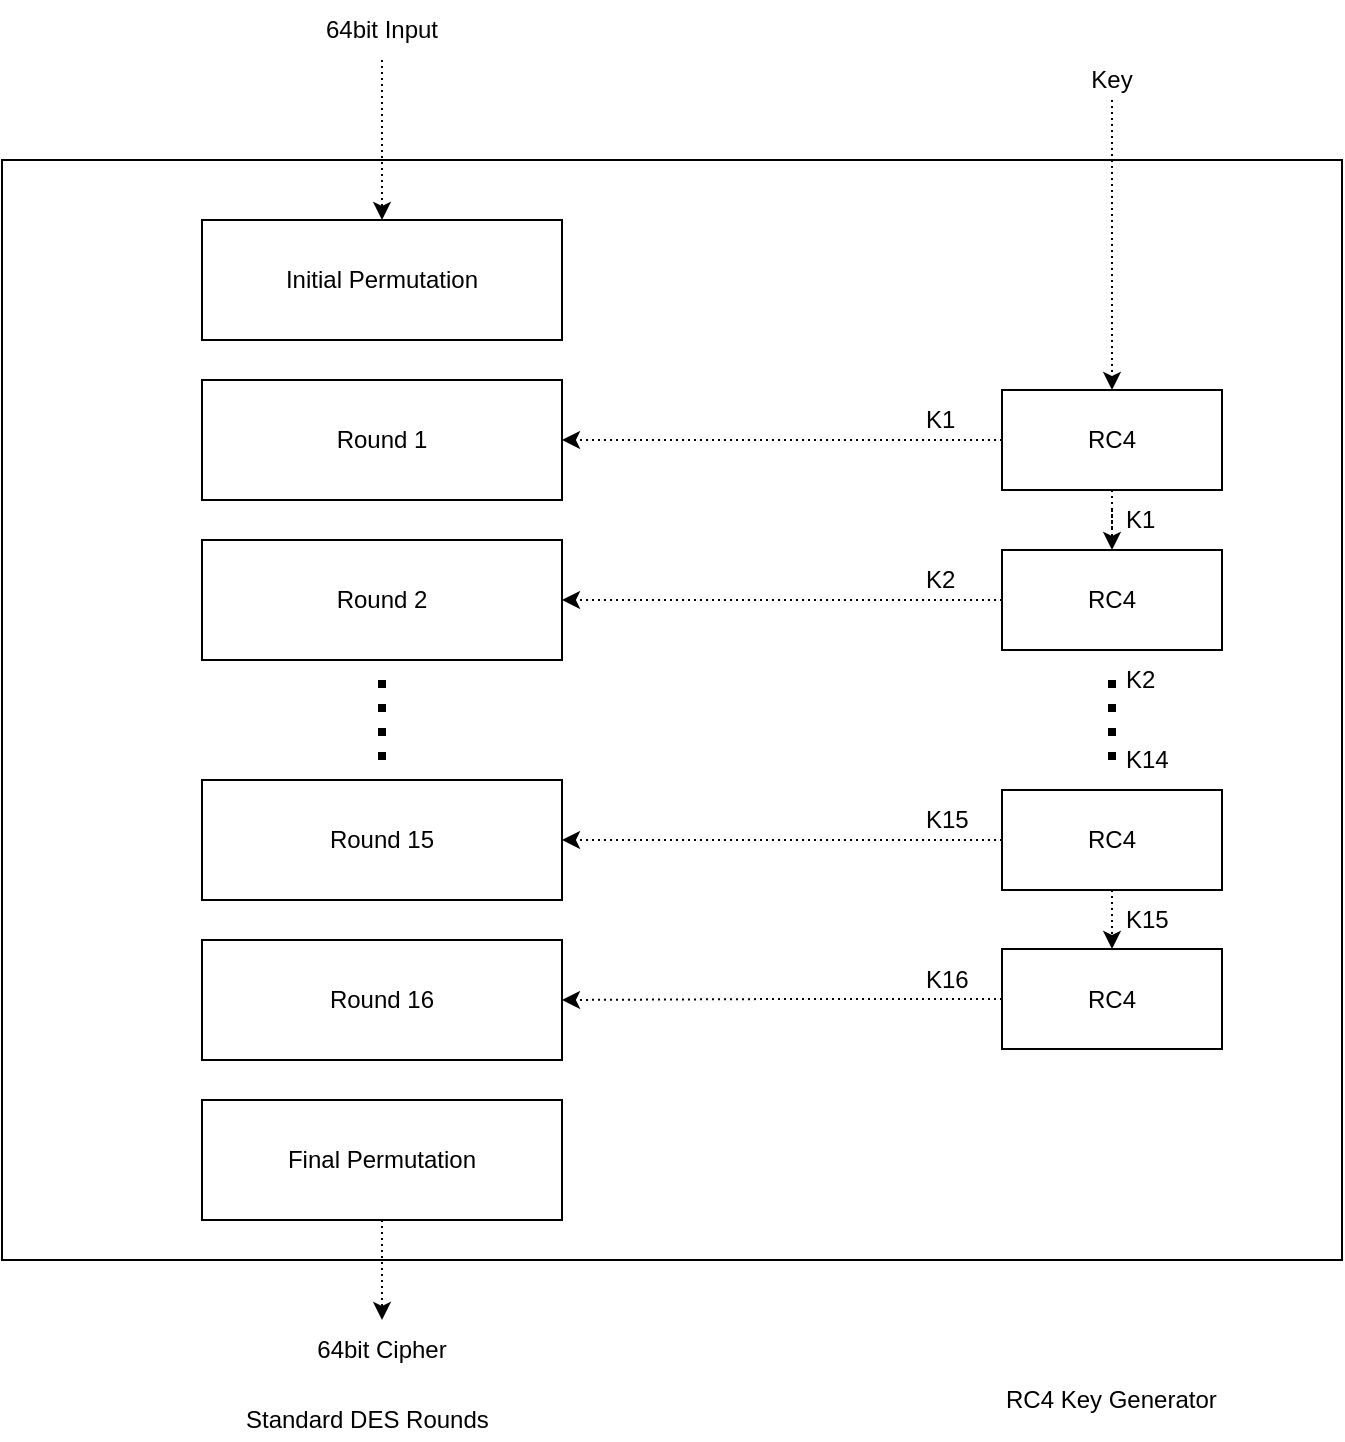 <mxfile version="10.6.0" type="device"><diagram id="EitLgc3uKEeaTWW0UYpT" name="Page-1"><mxGraphModel dx="1162" dy="661" grid="1" gridSize="10" guides="1" tooltips="1" connect="1" arrows="1" fold="1" page="1" pageScale="1" pageWidth="850" pageHeight="1100" math="0" shadow="0"><root><mxCell id="0"/><mxCell id="1" parent="0"/><mxCell id="ELeZii50n5tb0VE7f-mD-2" value="Initial Permutation" style="rounded=0;whiteSpace=wrap;html=1;" vertex="1" parent="1"><mxGeometry x="150" y="160" width="180" height="60" as="geometry"/></mxCell><mxCell id="ELeZii50n5tb0VE7f-mD-3" value="Round 1" style="rounded=0;whiteSpace=wrap;html=1;" vertex="1" parent="1"><mxGeometry x="150" y="240" width="180" height="60" as="geometry"/></mxCell><mxCell id="ELeZii50n5tb0VE7f-mD-4" value="Round 2" style="rounded=0;whiteSpace=wrap;html=1;" vertex="1" parent="1"><mxGeometry x="150" y="320" width="180" height="60" as="geometry"/></mxCell><mxCell id="ELeZii50n5tb0VE7f-mD-5" value="Round 15" style="rounded=0;whiteSpace=wrap;html=1;" vertex="1" parent="1"><mxGeometry x="150" y="440" width="180" height="60" as="geometry"/></mxCell><mxCell id="ELeZii50n5tb0VE7f-mD-6" value="Round 16" style="rounded=0;whiteSpace=wrap;html=1;" vertex="1" parent="1"><mxGeometry x="150" y="520" width="180" height="60" as="geometry"/></mxCell><mxCell id="ELeZii50n5tb0VE7f-mD-57" style="edgeStyle=orthogonalEdgeStyle;rounded=0;orthogonalLoop=1;jettySize=auto;html=1;dashed=1;dashPattern=1 2;strokeWidth=1;" edge="1" parent="1" source="ELeZii50n5tb0VE7f-mD-7" target="ELeZii50n5tb0VE7f-mD-11"><mxGeometry relative="1" as="geometry"/></mxCell><mxCell id="ELeZii50n5tb0VE7f-mD-7" value="Final Permutation" style="rounded=0;whiteSpace=wrap;html=1;" vertex="1" parent="1"><mxGeometry x="150" y="600" width="180" height="60" as="geometry"/></mxCell><mxCell id="ELeZii50n5tb0VE7f-mD-8" value="" style="endArrow=none;dashed=1;html=1;strokeWidth=4;dashPattern=1 2;" edge="1" parent="1"><mxGeometry width="50" height="50" relative="1" as="geometry"><mxPoint x="240" y="430" as="sourcePoint"/><mxPoint x="240" y="390" as="targetPoint"/></mxGeometry></mxCell><mxCell id="ELeZii50n5tb0VE7f-mD-9" value="" style="rounded=0;whiteSpace=wrap;html=1;glass=0;fillColor=none;" vertex="1" parent="1"><mxGeometry x="50" y="130" width="670" height="550" as="geometry"/></mxCell><mxCell id="ELeZii50n5tb0VE7f-mD-10" value="Standard DES Rounds" style="text;html=1;resizable=0;points=[];autosize=1;align=left;verticalAlign=top;spacingTop=-4;" vertex="1" parent="1"><mxGeometry x="170" y="750" width="140" height="20" as="geometry"/></mxCell><mxCell id="ELeZii50n5tb0VE7f-mD-11" value="&lt;div&gt;64bit Cipher&lt;br&gt;&lt;/div&gt;" style="text;html=1;strokeColor=none;fillColor=none;align=center;verticalAlign=middle;whiteSpace=wrap;rounded=0;glass=0;" vertex="1" parent="1"><mxGeometry x="150" y="710" width="180" height="30" as="geometry"/></mxCell><mxCell id="ELeZii50n5tb0VE7f-mD-56" style="edgeStyle=orthogonalEdgeStyle;rounded=0;orthogonalLoop=1;jettySize=auto;html=1;entryX=0.5;entryY=0;entryDx=0;entryDy=0;dashed=1;dashPattern=1 2;strokeWidth=1;" edge="1" parent="1" source="ELeZii50n5tb0VE7f-mD-20" target="ELeZii50n5tb0VE7f-mD-2"><mxGeometry relative="1" as="geometry"/></mxCell><mxCell id="ELeZii50n5tb0VE7f-mD-20" value="&lt;div&gt;64bit Input&lt;br&gt;&lt;/div&gt;" style="text;html=1;strokeColor=none;fillColor=none;align=center;verticalAlign=middle;whiteSpace=wrap;rounded=0;glass=0;" vertex="1" parent="1"><mxGeometry x="150" y="50" width="180" height="30" as="geometry"/></mxCell><mxCell id="ELeZii50n5tb0VE7f-mD-34" style="edgeStyle=orthogonalEdgeStyle;rounded=0;orthogonalLoop=1;jettySize=auto;html=1;exitX=0;exitY=0.5;exitDx=0;exitDy=0;entryX=1;entryY=0.5;entryDx=0;entryDy=0;dashed=1;dashPattern=1 2;strokeWidth=1;" edge="1" parent="1" source="ELeZii50n5tb0VE7f-mD-24" target="ELeZii50n5tb0VE7f-mD-3"><mxGeometry relative="1" as="geometry"/></mxCell><mxCell id="ELeZii50n5tb0VE7f-mD-35" value="" style="edgeStyle=orthogonalEdgeStyle;rounded=0;orthogonalLoop=1;jettySize=auto;html=1;dashed=1;dashPattern=1 2;strokeWidth=1;" edge="1" parent="1" source="ELeZii50n5tb0VE7f-mD-24" target="ELeZii50n5tb0VE7f-mD-28"><mxGeometry relative="1" as="geometry"/></mxCell><mxCell id="ELeZii50n5tb0VE7f-mD-24" value="RC4" style="rounded=0;whiteSpace=wrap;html=1;glass=0;fillColor=none;" vertex="1" parent="1"><mxGeometry x="550" y="245" width="110" height="50" as="geometry"/></mxCell><mxCell id="ELeZii50n5tb0VE7f-mD-40" style="edgeStyle=orthogonalEdgeStyle;rounded=0;orthogonalLoop=1;jettySize=auto;html=1;exitX=0;exitY=0.5;exitDx=0;exitDy=0;entryX=1;entryY=0.5;entryDx=0;entryDy=0;dashed=1;dashPattern=1 2;strokeWidth=1;" edge="1" parent="1" source="ELeZii50n5tb0VE7f-mD-28" target="ELeZii50n5tb0VE7f-mD-4"><mxGeometry relative="1" as="geometry"/></mxCell><mxCell id="ELeZii50n5tb0VE7f-mD-28" value="RC4" style="rounded=0;whiteSpace=wrap;html=1;glass=0;fillColor=none;" vertex="1" parent="1"><mxGeometry x="550" y="325" width="110" height="50" as="geometry"/></mxCell><mxCell id="ELeZii50n5tb0VE7f-mD-41" style="edgeStyle=orthogonalEdgeStyle;rounded=0;orthogonalLoop=1;jettySize=auto;html=1;exitX=0;exitY=0.5;exitDx=0;exitDy=0;entryX=1;entryY=0.5;entryDx=0;entryDy=0;dashed=1;dashPattern=1 2;strokeWidth=1;" edge="1" parent="1" source="ELeZii50n5tb0VE7f-mD-38" target="ELeZii50n5tb0VE7f-mD-5"><mxGeometry relative="1" as="geometry"/></mxCell><mxCell id="ELeZii50n5tb0VE7f-mD-43" value="" style="edgeStyle=orthogonalEdgeStyle;rounded=0;orthogonalLoop=1;jettySize=auto;html=1;dashed=1;dashPattern=1 2;strokeWidth=1;" edge="1" parent="1" source="ELeZii50n5tb0VE7f-mD-38" target="ELeZii50n5tb0VE7f-mD-42"><mxGeometry relative="1" as="geometry"/></mxCell><mxCell id="ELeZii50n5tb0VE7f-mD-38" value="RC4" style="rounded=0;whiteSpace=wrap;html=1;glass=0;fillColor=none;" vertex="1" parent="1"><mxGeometry x="550" y="445" width="110" height="50" as="geometry"/></mxCell><mxCell id="ELeZii50n5tb0VE7f-mD-44" style="edgeStyle=orthogonalEdgeStyle;rounded=0;orthogonalLoop=1;jettySize=auto;html=1;exitX=0;exitY=0.5;exitDx=0;exitDy=0;entryX=1;entryY=0.5;entryDx=0;entryDy=0;dashed=1;dashPattern=1 2;strokeWidth=1;" edge="1" parent="1" source="ELeZii50n5tb0VE7f-mD-42" target="ELeZii50n5tb0VE7f-mD-6"><mxGeometry relative="1" as="geometry"/></mxCell><mxCell id="ELeZii50n5tb0VE7f-mD-42" value="RC4" style="rounded=0;whiteSpace=wrap;html=1;glass=0;fillColor=none;" vertex="1" parent="1"><mxGeometry x="550" y="524.5" width="110" height="50" as="geometry"/></mxCell><mxCell id="ELeZii50n5tb0VE7f-mD-30" style="edgeStyle=orthogonalEdgeStyle;rounded=0;orthogonalLoop=1;jettySize=auto;html=1;exitX=0.5;exitY=1;exitDx=0;exitDy=0;entryX=0.5;entryY=0;entryDx=0;entryDy=0;dashed=1;dashPattern=1 2;strokeWidth=1;" edge="1" parent="1" source="ELeZii50n5tb0VE7f-mD-29" target="ELeZii50n5tb0VE7f-mD-24"><mxGeometry relative="1" as="geometry"/></mxCell><mxCell id="ELeZii50n5tb0VE7f-mD-29" value="Key" style="text;html=1;strokeColor=none;fillColor=none;align=center;verticalAlign=middle;whiteSpace=wrap;rounded=0;glass=0;" vertex="1" parent="1"><mxGeometry x="585" y="80" width="40" height="20" as="geometry"/></mxCell><mxCell id="ELeZii50n5tb0VE7f-mD-47" value="K1" style="text;html=1;resizable=0;points=[];autosize=1;align=left;verticalAlign=top;spacingTop=-4;" vertex="1" parent="1"><mxGeometry x="510" y="250" width="30" height="20" as="geometry"/></mxCell><mxCell id="ELeZii50n5tb0VE7f-mD-48" value="K1" style="text;html=1;resizable=0;points=[];autosize=1;align=left;verticalAlign=top;spacingTop=-4;" vertex="1" parent="1"><mxGeometry x="610" y="300" width="30" height="20" as="geometry"/></mxCell><mxCell id="ELeZii50n5tb0VE7f-mD-49" value="K2" style="text;html=1;resizable=0;points=[];autosize=1;align=left;verticalAlign=top;spacingTop=-4;" vertex="1" parent="1"><mxGeometry x="510" y="330" width="30" height="20" as="geometry"/></mxCell><mxCell id="ELeZii50n5tb0VE7f-mD-50" value="K2" style="text;html=1;resizable=0;points=[];autosize=1;align=left;verticalAlign=top;spacingTop=-4;" vertex="1" parent="1"><mxGeometry x="610" y="380" width="30" height="20" as="geometry"/></mxCell><mxCell id="ELeZii50n5tb0VE7f-mD-51" value="" style="endArrow=none;dashed=1;html=1;strokeWidth=4;dashPattern=1 2;" edge="1" parent="1"><mxGeometry width="50" height="50" relative="1" as="geometry"><mxPoint x="605" y="430" as="sourcePoint"/><mxPoint x="605" y="390" as="targetPoint"/></mxGeometry></mxCell><mxCell id="ELeZii50n5tb0VE7f-mD-52" value="K14" style="text;html=1;resizable=0;points=[];autosize=1;align=left;verticalAlign=top;spacingTop=-4;" vertex="1" parent="1"><mxGeometry x="610" y="420" width="40" height="20" as="geometry"/></mxCell><mxCell id="ELeZii50n5tb0VE7f-mD-53" value="K15" style="text;html=1;resizable=0;points=[];autosize=1;align=left;verticalAlign=top;spacingTop=-4;" vertex="1" parent="1"><mxGeometry x="510" y="450" width="40" height="20" as="geometry"/></mxCell><mxCell id="ELeZii50n5tb0VE7f-mD-54" value="K15" style="text;html=1;resizable=0;points=[];autosize=1;align=left;verticalAlign=top;spacingTop=-4;" vertex="1" parent="1"><mxGeometry x="610" y="500" width="40" height="20" as="geometry"/></mxCell><mxCell id="ELeZii50n5tb0VE7f-mD-55" value="K16" style="text;html=1;resizable=0;points=[];autosize=1;align=left;verticalAlign=top;spacingTop=-4;" vertex="1" parent="1"><mxGeometry x="510" y="529.5" width="40" height="20" as="geometry"/></mxCell><mxCell id="ELeZii50n5tb0VE7f-mD-58" value="RC4 Key Generator" style="text;html=1;resizable=0;points=[];autosize=1;align=left;verticalAlign=top;spacingTop=-4;" vertex="1" parent="1"><mxGeometry x="550" y="740" width="120" height="20" as="geometry"/></mxCell></root></mxGraphModel></diagram></mxfile>